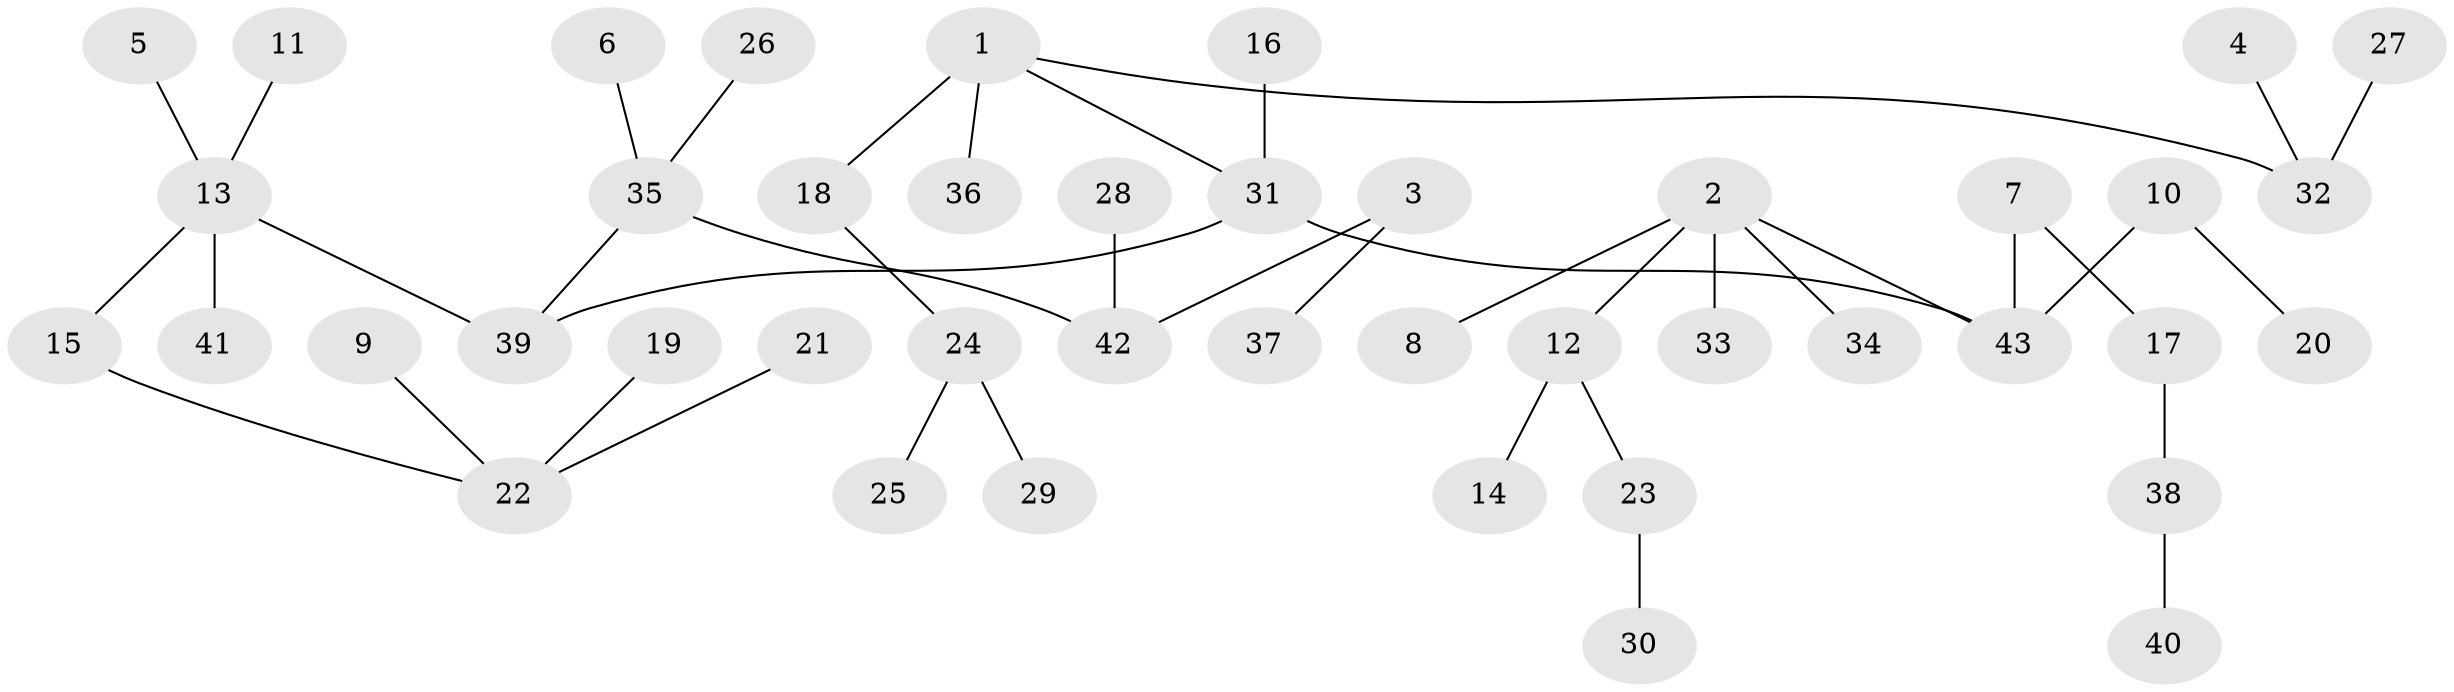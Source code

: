 // original degree distribution, {5: 0.05, 6: 0.02142857142857143, 4: 0.03571428571428571, 2: 0.21428571428571427, 7: 0.007142857142857143, 1: 0.5142857142857142, 3: 0.15714285714285714}
// Generated by graph-tools (version 1.1) at 2025/37/03/04/25 23:37:15]
// undirected, 43 vertices, 42 edges
graph export_dot {
  node [color=gray90,style=filled];
  1;
  2;
  3;
  4;
  5;
  6;
  7;
  8;
  9;
  10;
  11;
  12;
  13;
  14;
  15;
  16;
  17;
  18;
  19;
  20;
  21;
  22;
  23;
  24;
  25;
  26;
  27;
  28;
  29;
  30;
  31;
  32;
  33;
  34;
  35;
  36;
  37;
  38;
  39;
  40;
  41;
  42;
  43;
  1 -- 18 [weight=1.0];
  1 -- 31 [weight=1.0];
  1 -- 32 [weight=1.0];
  1 -- 36 [weight=1.0];
  2 -- 8 [weight=1.0];
  2 -- 12 [weight=1.0];
  2 -- 33 [weight=1.0];
  2 -- 34 [weight=1.0];
  2 -- 43 [weight=1.0];
  3 -- 37 [weight=1.0];
  3 -- 42 [weight=1.0];
  4 -- 32 [weight=1.0];
  5 -- 13 [weight=1.0];
  6 -- 35 [weight=1.0];
  7 -- 17 [weight=1.0];
  7 -- 43 [weight=1.0];
  9 -- 22 [weight=1.0];
  10 -- 20 [weight=1.0];
  10 -- 43 [weight=1.0];
  11 -- 13 [weight=1.0];
  12 -- 14 [weight=1.0];
  12 -- 23 [weight=1.0];
  13 -- 15 [weight=1.0];
  13 -- 39 [weight=1.0];
  13 -- 41 [weight=1.0];
  15 -- 22 [weight=1.0];
  16 -- 31 [weight=1.0];
  17 -- 38 [weight=1.0];
  18 -- 24 [weight=1.0];
  19 -- 22 [weight=1.0];
  21 -- 22 [weight=1.0];
  23 -- 30 [weight=1.0];
  24 -- 25 [weight=1.0];
  24 -- 29 [weight=1.0];
  26 -- 35 [weight=1.0];
  27 -- 32 [weight=1.0];
  28 -- 42 [weight=1.0];
  31 -- 39 [weight=1.0];
  31 -- 43 [weight=1.0];
  35 -- 39 [weight=1.0];
  35 -- 42 [weight=1.0];
  38 -- 40 [weight=1.0];
}

